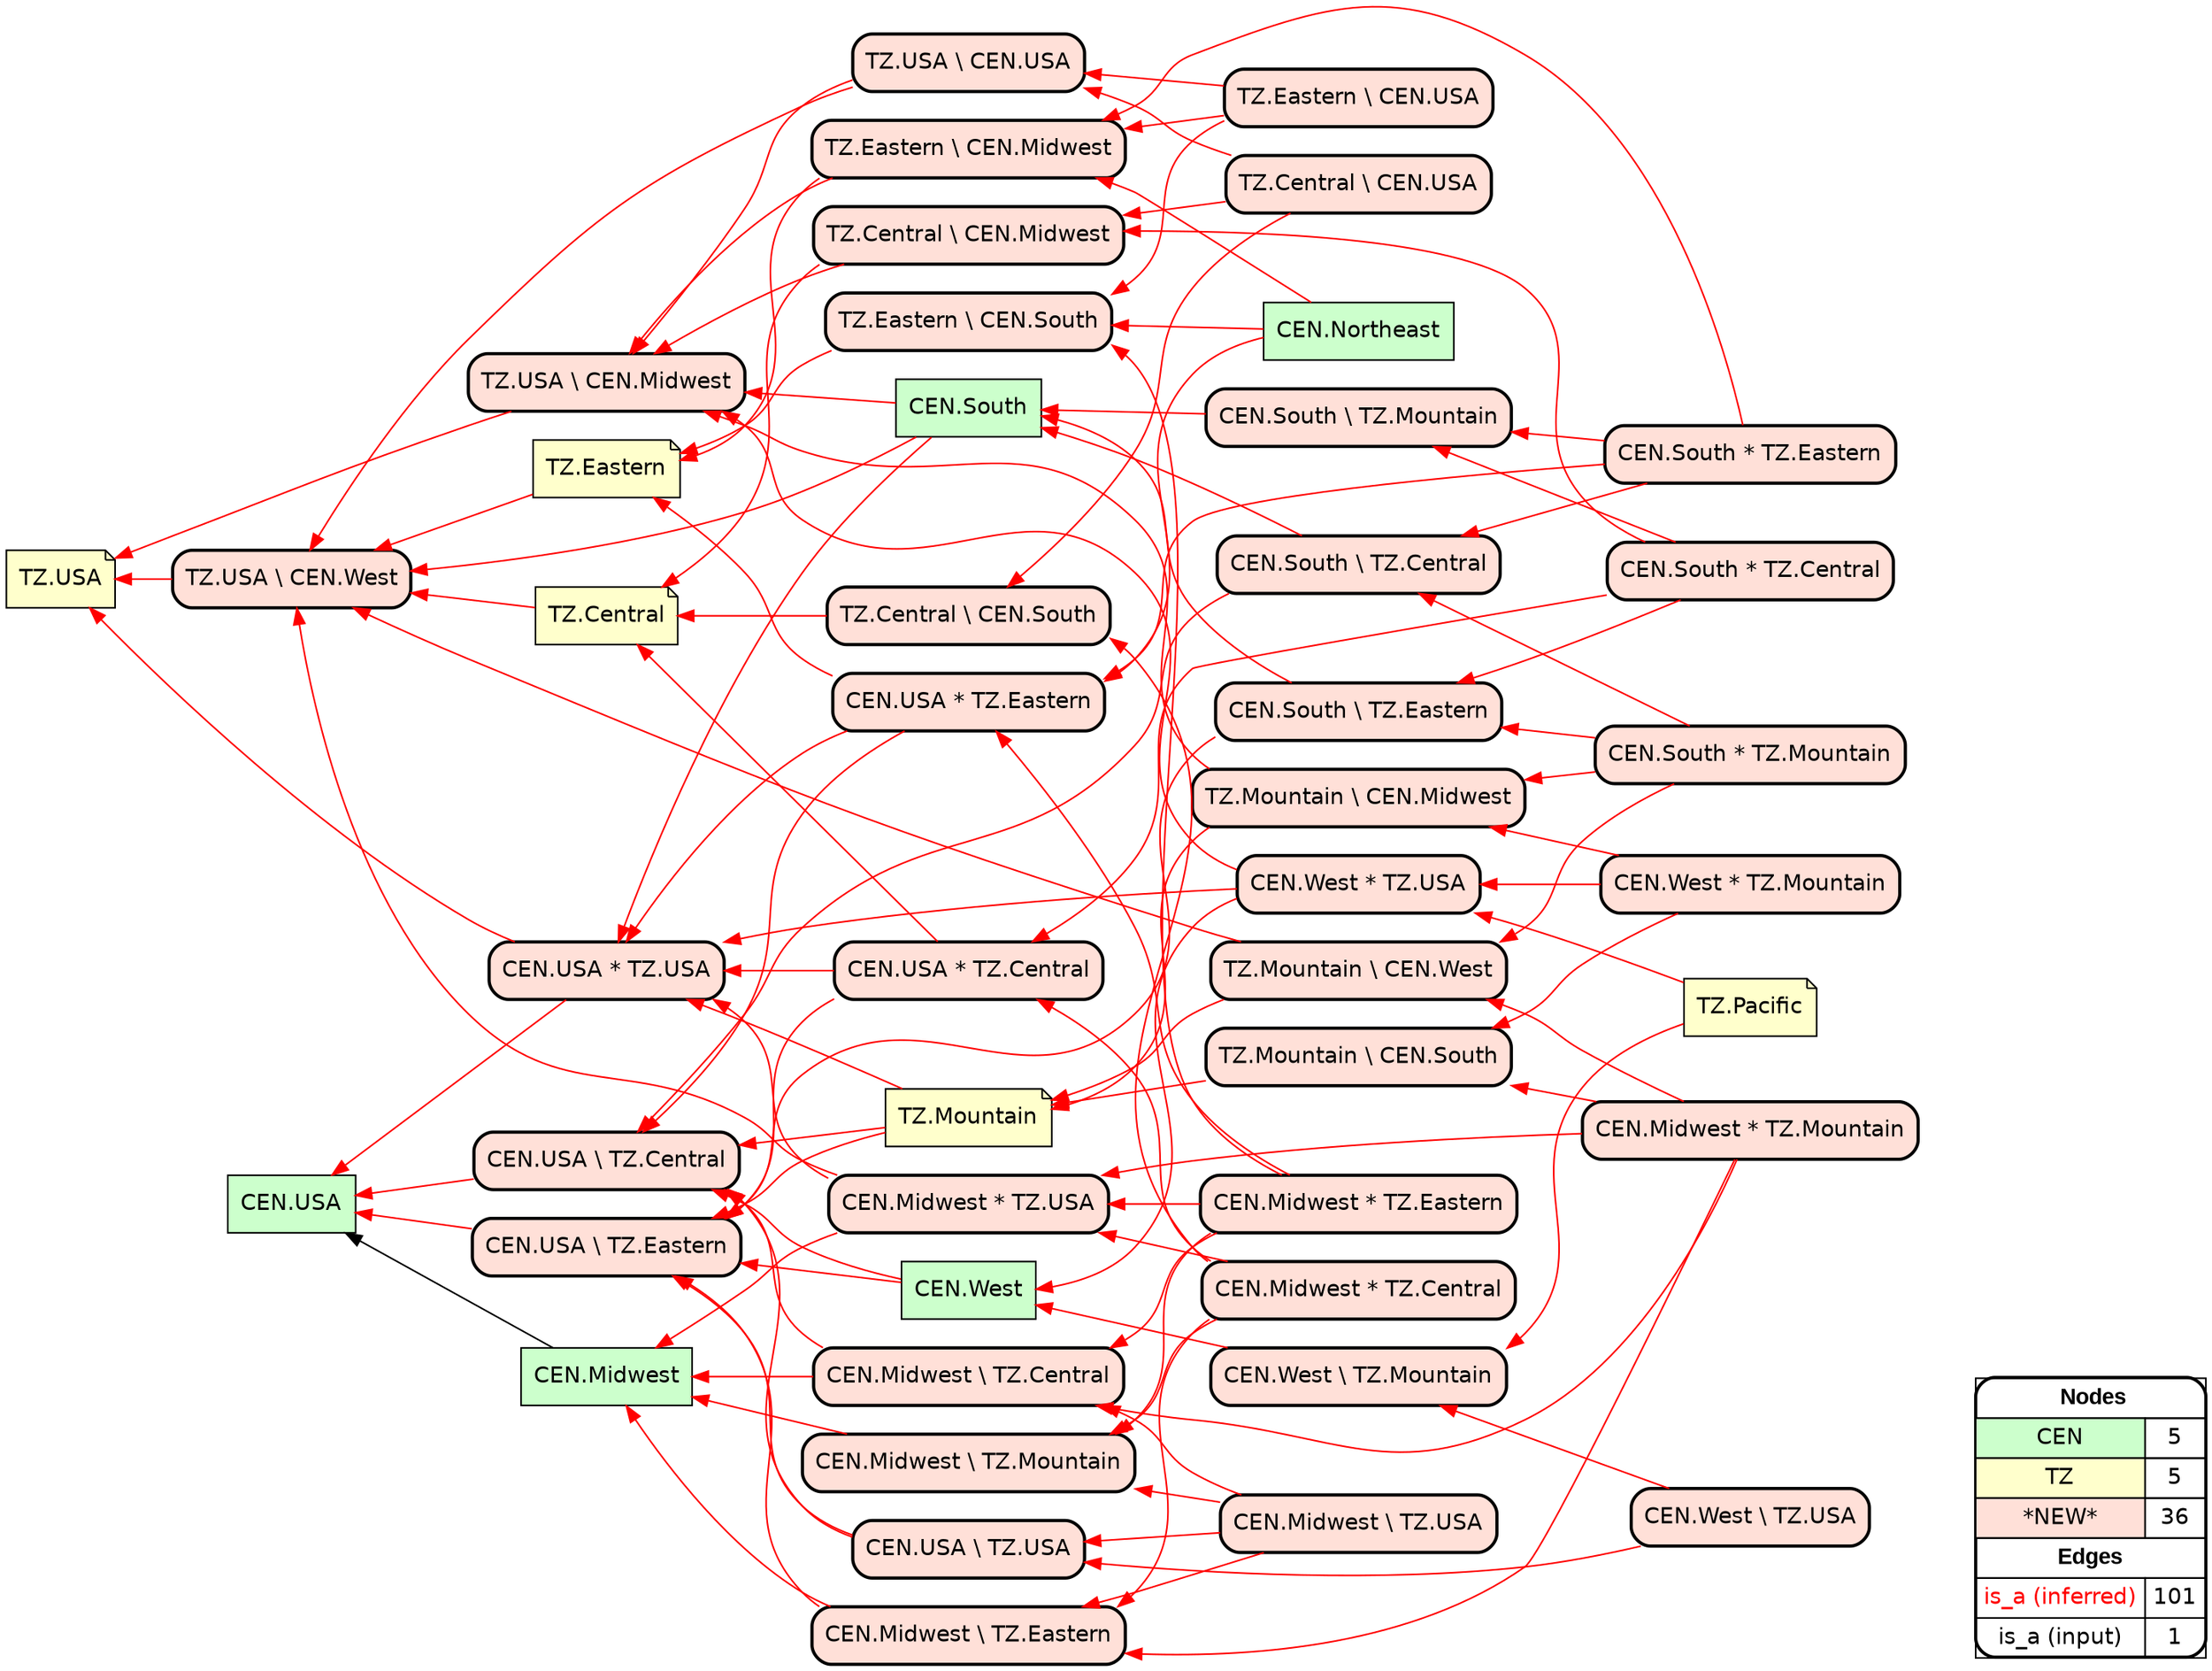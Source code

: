 digraph{
rankdir=RL
node[shape=box style=filled fillcolor="#CCFFCC" fontname="helvetica"] 
"CEN.Northeast"
"CEN.South"
"CEN.Midwest"
"CEN.USA"
"CEN.West"
node[shape=note style=filled fillcolor="#FFFFCC" fontname="helvetica"] 
"TZ.USA"
"TZ.Eastern"
"TZ.Central"
"TZ.Mountain"
"TZ.Pacific"
node[shape=box style="filled,rounded,bold" fillcolor="#FFE0D8" fontname="helvetica"] 
"CEN.South * TZ.Eastern"
"CEN.USA * TZ.Central"
"CEN.South \\ TZ.Eastern"
"CEN.South * TZ.Central"
"CEN.South * TZ.Mountain"
"CEN.Midwest \\ TZ.Mountain"
"CEN.Midwest \\ TZ.Central"
"CEN.Midwest * TZ.Eastern"
"CEN.Midwest * TZ.Central"
"CEN.West * TZ.Mountain"
"CEN.Midwest * TZ.Mountain"
"TZ.Mountain \\ CEN.West"
"CEN.USA * TZ.Eastern"
"TZ.Mountain \\ CEN.Midwest"
"CEN.South \\ TZ.Mountain"
"TZ.Mountain \\ CEN.South"
"CEN.South \\ TZ.Central"
"CEN.USA \\ TZ.USA"
"TZ.Eastern \\ CEN.South"
"CEN.West \\ TZ.USA"
"CEN.West * TZ.USA"
"CEN.Midwest * TZ.USA"
"TZ.Central \\ CEN.South"
"TZ.Eastern \\ CEN.USA"
"TZ.USA \\ CEN.USA"
"TZ.Central \\ CEN.Midwest"
"CEN.West \\ TZ.Mountain"
"TZ.Central \\ CEN.USA"
"TZ.USA \\ CEN.Midwest"
"TZ.USA \\ CEN.West"
"CEN.USA * TZ.USA"
"CEN.USA \\ TZ.Eastern"
"CEN.USA \\ TZ.Central"
"CEN.Midwest \\ TZ.USA"
"TZ.Eastern \\ CEN.Midwest"
"CEN.Midwest \\ TZ.Eastern"
edge[arrowhead=normal style=dotted color="#000000" constraint=true penwidth=1]
edge[arrowhead=normal style=solid color="#FF0000" constraint=true penwidth=1]
"CEN.South * TZ.Central" -> "CEN.South \\ TZ.Mountain"
"CEN.Midwest * TZ.Eastern" -> "CEN.Midwest \\ TZ.Central"
"CEN.Midwest * TZ.Central" -> "CEN.Midwest \\ TZ.Eastern"
"CEN.Midwest * TZ.Mountain" -> "TZ.Mountain \\ CEN.South"
"CEN.South" -> "CEN.USA * TZ.USA"
"TZ.Eastern" -> "TZ.USA \\ CEN.West"
"TZ.Central" -> "TZ.USA \\ CEN.West"
"TZ.Mountain \\ CEN.West" -> "TZ.USA \\ CEN.West"
"TZ.Central \\ CEN.Midwest" -> "TZ.USA \\ CEN.Midwest"
"CEN.South * TZ.Central" -> "CEN.USA * TZ.Central"
"CEN.West * TZ.USA" -> "CEN.West"
"TZ.Mountain" -> "CEN.USA * TZ.USA"
"TZ.Eastern \\ CEN.USA" -> "TZ.USA \\ CEN.USA"
"CEN.West" -> "CEN.USA \\ TZ.Eastern"
"CEN.West \\ TZ.USA" -> "CEN.West \\ TZ.Mountain"
"CEN.Midwest \\ TZ.USA" -> "CEN.Midwest \\ TZ.Eastern"
"TZ.Mountain" -> "CEN.USA \\ TZ.Central"
"CEN.Midwest * TZ.Central" -> "TZ.Central \\ CEN.South"
"CEN.South" -> "TZ.USA \\ CEN.West"
"TZ.Mountain" -> "CEN.USA \\ TZ.Eastern"
"CEN.Midwest * TZ.Eastern" -> "TZ.Eastern \\ CEN.South"
"TZ.Eastern \\ CEN.USA" -> "TZ.Eastern \\ CEN.Midwest"
"TZ.Central \\ CEN.Midwest" -> "TZ.Central"
"CEN.Midwest * TZ.Central" -> "CEN.Midwest * TZ.USA"
"CEN.USA * TZ.Eastern" -> "CEN.USA * TZ.USA"
"TZ.Central \\ CEN.USA" -> "TZ.USA \\ CEN.USA"
"CEN.South * TZ.Eastern" -> "TZ.Eastern \\ CEN.Midwest"
"CEN.USA * TZ.Central" -> "CEN.USA * TZ.USA"
"CEN.USA * TZ.USA" -> "TZ.USA"
"CEN.South * TZ.Eastern" -> "CEN.USA * TZ.Eastern"
"CEN.Midwest \\ TZ.Eastern" -> "CEN.Midwest"
"TZ.USA \\ CEN.USA" -> "TZ.USA \\ CEN.West"
"CEN.South \\ TZ.Mountain" -> "CEN.South"
"CEN.South \\ TZ.Central" -> "CEN.USA \\ TZ.Central"
"CEN.Midwest * TZ.USA" -> "CEN.USA * TZ.USA"
"CEN.Midwest \\ TZ.USA" -> "CEN.USA \\ TZ.USA"
"CEN.South" -> "TZ.USA \\ CEN.Midwest"
"CEN.South * TZ.Mountain" -> "TZ.Mountain \\ CEN.West"
"TZ.Eastern \\ CEN.South" -> "TZ.Eastern"
"CEN.Midwest * TZ.Central" -> "CEN.USA * TZ.Central"
"CEN.Midwest * TZ.Mountain" -> "CEN.Midwest \\ TZ.Eastern"
"CEN.Midwest * TZ.Mountain" -> "TZ.Mountain \\ CEN.West"
"CEN.Midwest \\ TZ.Central" -> "CEN.USA \\ TZ.Central"
"TZ.Central \\ CEN.USA" -> "TZ.Central \\ CEN.South"
"TZ.Pacific" -> "CEN.West \\ TZ.Mountain"
"TZ.Mountain \\ CEN.South" -> "TZ.Mountain"
"CEN.West \\ TZ.Mountain" -> "CEN.West"
"TZ.USA \\ CEN.Midwest" -> "TZ.USA"
"CEN.Northeast" -> "CEN.USA * TZ.Eastern"
"TZ.Mountain \\ CEN.Midwest" -> "TZ.USA \\ CEN.Midwest"
"CEN.Midwest * TZ.Mountain" -> "CEN.Midwest * TZ.USA"
"TZ.Eastern \\ CEN.USA" -> "TZ.Eastern \\ CEN.South"
"CEN.South \\ TZ.Central" -> "CEN.South"
"CEN.USA \\ TZ.USA" -> "CEN.USA \\ TZ.Central"
"CEN.South * TZ.Eastern" -> "CEN.South \\ TZ.Mountain"
"CEN.West \\ TZ.USA" -> "CEN.USA \\ TZ.USA"
"CEN.USA * TZ.Central" -> "CEN.USA \\ TZ.Eastern"
"CEN.West * TZ.USA" -> "CEN.USA * TZ.USA"
"CEN.West * TZ.Mountain" -> "CEN.West * TZ.USA"
"CEN.USA * TZ.Central" -> "TZ.Central"
"CEN.Midwest \\ TZ.Central" -> "CEN.Midwest"
"CEN.West * TZ.Mountain" -> "TZ.Mountain \\ CEN.Midwest"
"CEN.Midwest * TZ.USA" -> "CEN.Midwest"
"CEN.Midwest * TZ.Eastern" -> "CEN.Midwest \\ TZ.Mountain"
"TZ.Eastern \\ CEN.Midwest" -> "TZ.Eastern"
"CEN.West" -> "CEN.USA \\ TZ.Central"
"CEN.USA \\ TZ.USA" -> "CEN.USA \\ TZ.Eastern"
"CEN.USA * TZ.Eastern" -> "CEN.USA \\ TZ.Central"
"TZ.USA \\ CEN.West" -> "TZ.USA"
"CEN.Midwest * TZ.Eastern" -> "CEN.USA * TZ.Eastern"
"CEN.Midwest \\ TZ.Mountain" -> "CEN.Midwest"
"CEN.Midwest \\ TZ.Eastern" -> "CEN.USA \\ TZ.Eastern"
"CEN.Midwest * TZ.Central" -> "CEN.Midwest \\ TZ.Mountain"
"CEN.Midwest * TZ.Eastern" -> "CEN.Midwest * TZ.USA"
"TZ.Mountain \\ CEN.West" -> "TZ.Mountain"
"CEN.West * TZ.USA" -> "TZ.USA \\ CEN.Midwest"
"TZ.Eastern \\ CEN.Midwest" -> "TZ.USA \\ CEN.Midwest"
"TZ.Central \\ CEN.USA" -> "TZ.Central \\ CEN.Midwest"
"TZ.Pacific" -> "CEN.West * TZ.USA"
"CEN.Northeast" -> "TZ.Eastern \\ CEN.South"
"CEN.South * TZ.Central" -> "TZ.Central \\ CEN.Midwest"
"TZ.USA \\ CEN.USA" -> "TZ.USA \\ CEN.Midwest"
"CEN.Midwest \\ TZ.USA" -> "CEN.Midwest \\ TZ.Mountain"
"CEN.Midwest \\ TZ.USA" -> "CEN.Midwest \\ TZ.Central"
"CEN.Midwest * TZ.USA" -> "TZ.USA \\ CEN.West"
"CEN.South \\ TZ.Eastern" -> "CEN.South"
"CEN.Northeast" -> "TZ.Eastern \\ CEN.Midwest"
"CEN.West * TZ.Mountain" -> "TZ.Mountain \\ CEN.South"
"CEN.USA * TZ.USA" -> "CEN.USA"
"CEN.South \\ TZ.Eastern" -> "CEN.USA \\ TZ.Eastern"
"CEN.South * TZ.Eastern" -> "CEN.South \\ TZ.Central"
"CEN.South * TZ.Mountain" -> "TZ.Mountain \\ CEN.Midwest"
"CEN.Midwest * TZ.Mountain" -> "CEN.Midwest \\ TZ.Central"
"CEN.South * TZ.Central" -> "CEN.South \\ TZ.Eastern"
"CEN.USA \\ TZ.Eastern" -> "CEN.USA"
"CEN.South * TZ.Mountain" -> "CEN.South \\ TZ.Central"
"CEN.USA * TZ.Eastern" -> "TZ.Eastern"
"TZ.Central \\ CEN.South" -> "TZ.Central"
"TZ.Mountain \\ CEN.Midwest" -> "TZ.Mountain"
"CEN.USA \\ TZ.Central" -> "CEN.USA"
"CEN.South * TZ.Mountain" -> "CEN.South \\ TZ.Eastern"
edge[arrowhead=normal style=solid color="#000000" constraint=true penwidth=1]
"CEN.Midwest" -> "CEN.USA"
node[shape=box] 
{rank=source Legend [fillcolor= white margin=0 label=< 
 <TABLE BORDER="0" CELLBORDER="1" CELLSPACING="0" CELLPADDING="4"> 
<TR> <TD COLSPAN="2"><font face="Arial Black"> Nodes</font></TD> </TR> 
<TR> 
 <TD bgcolor="#CCFFCC" fontname="helvetica">CEN</TD> 
 <TD>5</TD> 
 </TR> 
<TR> 
 <TD bgcolor="#FFFFCC" fontname="helvetica">TZ</TD> 
 <TD>5</TD> 
 </TR> 
<TR> 
 <TD bgcolor="#FFE0D8" fontname="helvetica">*NEW*</TD> 
 <TD>36</TD> 
 </TR> 
<TR> <TD COLSPAN="2"><font face = "Arial Black"> Edges </font></TD> </TR> 
<TR> 
 <TD><font color ="#FF0000">is_a (inferred)</font></TD><TD>101</TD>
</TR>
<TR> 
 <TD><font color ="#000000">is_a (input)</font></TD><TD>1</TD>
</TR>
</TABLE> 
 >] } 
}